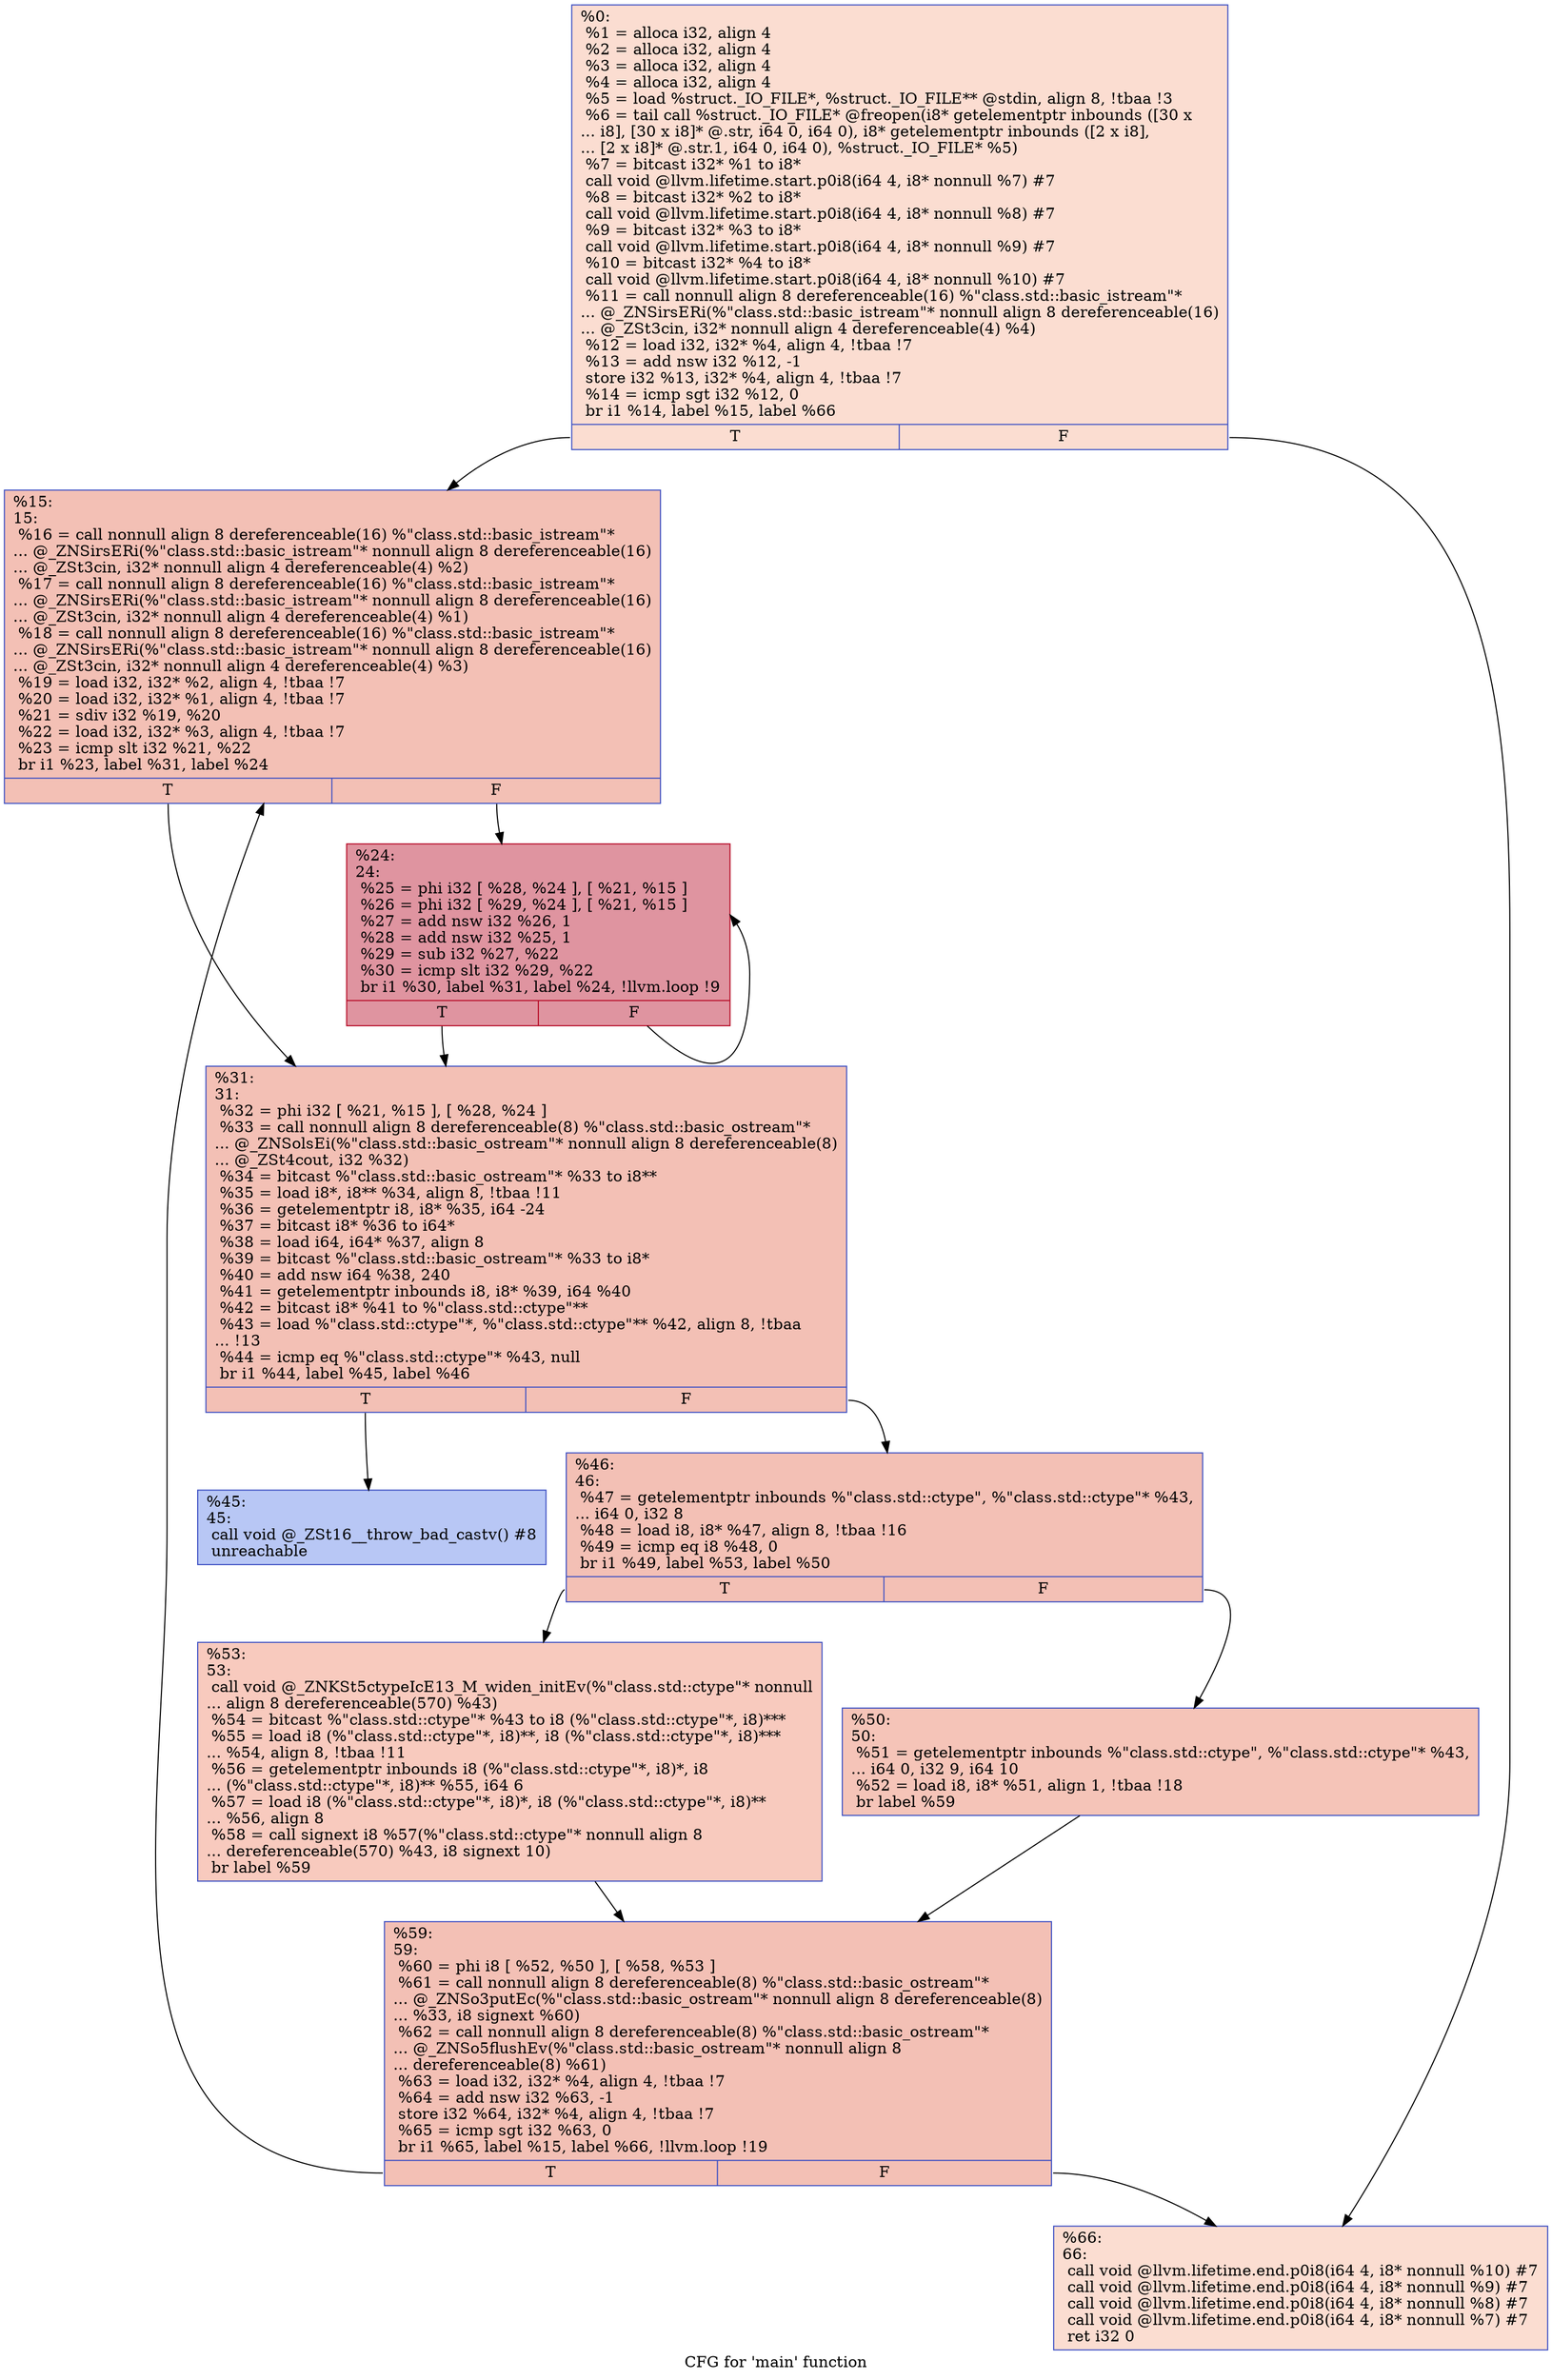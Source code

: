 digraph "CFG for 'main' function" {
	label="CFG for 'main' function";

	Node0x564faa6fa930 [shape=record,color="#3d50c3ff", style=filled, fillcolor="#f7b39670",label="{%0:\l  %1 = alloca i32, align 4\l  %2 = alloca i32, align 4\l  %3 = alloca i32, align 4\l  %4 = alloca i32, align 4\l  %5 = load %struct._IO_FILE*, %struct._IO_FILE** @stdin, align 8, !tbaa !3\l  %6 = tail call %struct._IO_FILE* @freopen(i8* getelementptr inbounds ([30 x\l... i8], [30 x i8]* @.str, i64 0, i64 0), i8* getelementptr inbounds ([2 x i8],\l... [2 x i8]* @.str.1, i64 0, i64 0), %struct._IO_FILE* %5)\l  %7 = bitcast i32* %1 to i8*\l  call void @llvm.lifetime.start.p0i8(i64 4, i8* nonnull %7) #7\l  %8 = bitcast i32* %2 to i8*\l  call void @llvm.lifetime.start.p0i8(i64 4, i8* nonnull %8) #7\l  %9 = bitcast i32* %3 to i8*\l  call void @llvm.lifetime.start.p0i8(i64 4, i8* nonnull %9) #7\l  %10 = bitcast i32* %4 to i8*\l  call void @llvm.lifetime.start.p0i8(i64 4, i8* nonnull %10) #7\l  %11 = call nonnull align 8 dereferenceable(16) %\"class.std::basic_istream\"*\l... @_ZNSirsERi(%\"class.std::basic_istream\"* nonnull align 8 dereferenceable(16)\l... @_ZSt3cin, i32* nonnull align 4 dereferenceable(4) %4)\l  %12 = load i32, i32* %4, align 4, !tbaa !7\l  %13 = add nsw i32 %12, -1\l  store i32 %13, i32* %4, align 4, !tbaa !7\l  %14 = icmp sgt i32 %12, 0\l  br i1 %14, label %15, label %66\l|{<s0>T|<s1>F}}"];
	Node0x564faa6fa930:s0 -> Node0x564faa6fe140;
	Node0x564faa6fa930:s1 -> Node0x564faa6fe1d0;
	Node0x564faa6fe140 [shape=record,color="#3d50c3ff", style=filled, fillcolor="#e5705870",label="{%15:\l15:                                               \l  %16 = call nonnull align 8 dereferenceable(16) %\"class.std::basic_istream\"*\l... @_ZNSirsERi(%\"class.std::basic_istream\"* nonnull align 8 dereferenceable(16)\l... @_ZSt3cin, i32* nonnull align 4 dereferenceable(4) %2)\l  %17 = call nonnull align 8 dereferenceable(16) %\"class.std::basic_istream\"*\l... @_ZNSirsERi(%\"class.std::basic_istream\"* nonnull align 8 dereferenceable(16)\l... @_ZSt3cin, i32* nonnull align 4 dereferenceable(4) %1)\l  %18 = call nonnull align 8 dereferenceable(16) %\"class.std::basic_istream\"*\l... @_ZNSirsERi(%\"class.std::basic_istream\"* nonnull align 8 dereferenceable(16)\l... @_ZSt3cin, i32* nonnull align 4 dereferenceable(4) %3)\l  %19 = load i32, i32* %2, align 4, !tbaa !7\l  %20 = load i32, i32* %1, align 4, !tbaa !7\l  %21 = sdiv i32 %19, %20\l  %22 = load i32, i32* %3, align 4, !tbaa !7\l  %23 = icmp slt i32 %21, %22\l  br i1 %23, label %31, label %24\l|{<s0>T|<s1>F}}"];
	Node0x564faa6fe140:s0 -> Node0x564faa6fe840;
	Node0x564faa6fe140:s1 -> Node0x564faa6fe890;
	Node0x564faa6fe890 [shape=record,color="#b70d28ff", style=filled, fillcolor="#b70d2870",label="{%24:\l24:                                               \l  %25 = phi i32 [ %28, %24 ], [ %21, %15 ]\l  %26 = phi i32 [ %29, %24 ], [ %21, %15 ]\l  %27 = add nsw i32 %26, 1\l  %28 = add nsw i32 %25, 1\l  %29 = sub i32 %27, %22\l  %30 = icmp slt i32 %29, %22\l  br i1 %30, label %31, label %24, !llvm.loop !9\l|{<s0>T|<s1>F}}"];
	Node0x564faa6fe890:s0 -> Node0x564faa6fe840;
	Node0x564faa6fe890:s1 -> Node0x564faa6fe890;
	Node0x564faa6fe840 [shape=record,color="#3d50c3ff", style=filled, fillcolor="#e5705870",label="{%31:\l31:                                               \l  %32 = phi i32 [ %21, %15 ], [ %28, %24 ]\l  %33 = call nonnull align 8 dereferenceable(8) %\"class.std::basic_ostream\"*\l... @_ZNSolsEi(%\"class.std::basic_ostream\"* nonnull align 8 dereferenceable(8)\l... @_ZSt4cout, i32 %32)\l  %34 = bitcast %\"class.std::basic_ostream\"* %33 to i8**\l  %35 = load i8*, i8** %34, align 8, !tbaa !11\l  %36 = getelementptr i8, i8* %35, i64 -24\l  %37 = bitcast i8* %36 to i64*\l  %38 = load i64, i64* %37, align 8\l  %39 = bitcast %\"class.std::basic_ostream\"* %33 to i8*\l  %40 = add nsw i64 %38, 240\l  %41 = getelementptr inbounds i8, i8* %39, i64 %40\l  %42 = bitcast i8* %41 to %\"class.std::ctype\"**\l  %43 = load %\"class.std::ctype\"*, %\"class.std::ctype\"** %42, align 8, !tbaa\l... !13\l  %44 = icmp eq %\"class.std::ctype\"* %43, null\l  br i1 %44, label %45, label %46\l|{<s0>T|<s1>F}}"];
	Node0x564faa6fe840:s0 -> Node0x564faa6ffbf0;
	Node0x564faa6fe840:s1 -> Node0x564faa6ffc80;
	Node0x564faa6ffbf0 [shape=record,color="#3d50c3ff", style=filled, fillcolor="#5f7fe870",label="{%45:\l45:                                               \l  call void @_ZSt16__throw_bad_castv() #8\l  unreachable\l}"];
	Node0x564faa6ffc80 [shape=record,color="#3d50c3ff", style=filled, fillcolor="#e5705870",label="{%46:\l46:                                               \l  %47 = getelementptr inbounds %\"class.std::ctype\", %\"class.std::ctype\"* %43,\l... i64 0, i32 8\l  %48 = load i8, i8* %47, align 8, !tbaa !16\l  %49 = icmp eq i8 %48, 0\l  br i1 %49, label %53, label %50\l|{<s0>T|<s1>F}}"];
	Node0x564faa6ffc80:s0 -> Node0x564faa700300;
	Node0x564faa6ffc80:s1 -> Node0x564faa700390;
	Node0x564faa700390 [shape=record,color="#3d50c3ff", style=filled, fillcolor="#e97a5f70",label="{%50:\l50:                                               \l  %51 = getelementptr inbounds %\"class.std::ctype\", %\"class.std::ctype\"* %43,\l... i64 0, i32 9, i64 10\l  %52 = load i8, i8* %51, align 1, !tbaa !18\l  br label %59\l}"];
	Node0x564faa700390 -> Node0x564faa700680;
	Node0x564faa700300 [shape=record,color="#3d50c3ff", style=filled, fillcolor="#ef886b70",label="{%53:\l53:                                               \l  call void @_ZNKSt5ctypeIcE13_M_widen_initEv(%\"class.std::ctype\"* nonnull\l... align 8 dereferenceable(570) %43)\l  %54 = bitcast %\"class.std::ctype\"* %43 to i8 (%\"class.std::ctype\"*, i8)***\l  %55 = load i8 (%\"class.std::ctype\"*, i8)**, i8 (%\"class.std::ctype\"*, i8)***\l... %54, align 8, !tbaa !11\l  %56 = getelementptr inbounds i8 (%\"class.std::ctype\"*, i8)*, i8\l... (%\"class.std::ctype\"*, i8)** %55, i64 6\l  %57 = load i8 (%\"class.std::ctype\"*, i8)*, i8 (%\"class.std::ctype\"*, i8)**\l... %56, align 8\l  %58 = call signext i8 %57(%\"class.std::ctype\"* nonnull align 8\l... dereferenceable(570) %43, i8 signext 10)\l  br label %59\l}"];
	Node0x564faa700300 -> Node0x564faa700680;
	Node0x564faa700680 [shape=record,color="#3d50c3ff", style=filled, fillcolor="#e5705870",label="{%59:\l59:                                               \l  %60 = phi i8 [ %52, %50 ], [ %58, %53 ]\l  %61 = call nonnull align 8 dereferenceable(8) %\"class.std::basic_ostream\"*\l... @_ZNSo3putEc(%\"class.std::basic_ostream\"* nonnull align 8 dereferenceable(8)\l... %33, i8 signext %60)\l  %62 = call nonnull align 8 dereferenceable(8) %\"class.std::basic_ostream\"*\l... @_ZNSo5flushEv(%\"class.std::basic_ostream\"* nonnull align 8\l... dereferenceable(8) %61)\l  %63 = load i32, i32* %4, align 4, !tbaa !7\l  %64 = add nsw i32 %63, -1\l  store i32 %64, i32* %4, align 4, !tbaa !7\l  %65 = icmp sgt i32 %63, 0\l  br i1 %65, label %15, label %66, !llvm.loop !19\l|{<s0>T|<s1>F}}"];
	Node0x564faa700680:s0 -> Node0x564faa6fe140;
	Node0x564faa700680:s1 -> Node0x564faa6fe1d0;
	Node0x564faa6fe1d0 [shape=record,color="#3d50c3ff", style=filled, fillcolor="#f7b39670",label="{%66:\l66:                                               \l  call void @llvm.lifetime.end.p0i8(i64 4, i8* nonnull %10) #7\l  call void @llvm.lifetime.end.p0i8(i64 4, i8* nonnull %9) #7\l  call void @llvm.lifetime.end.p0i8(i64 4, i8* nonnull %8) #7\l  call void @llvm.lifetime.end.p0i8(i64 4, i8* nonnull %7) #7\l  ret i32 0\l}"];
}
